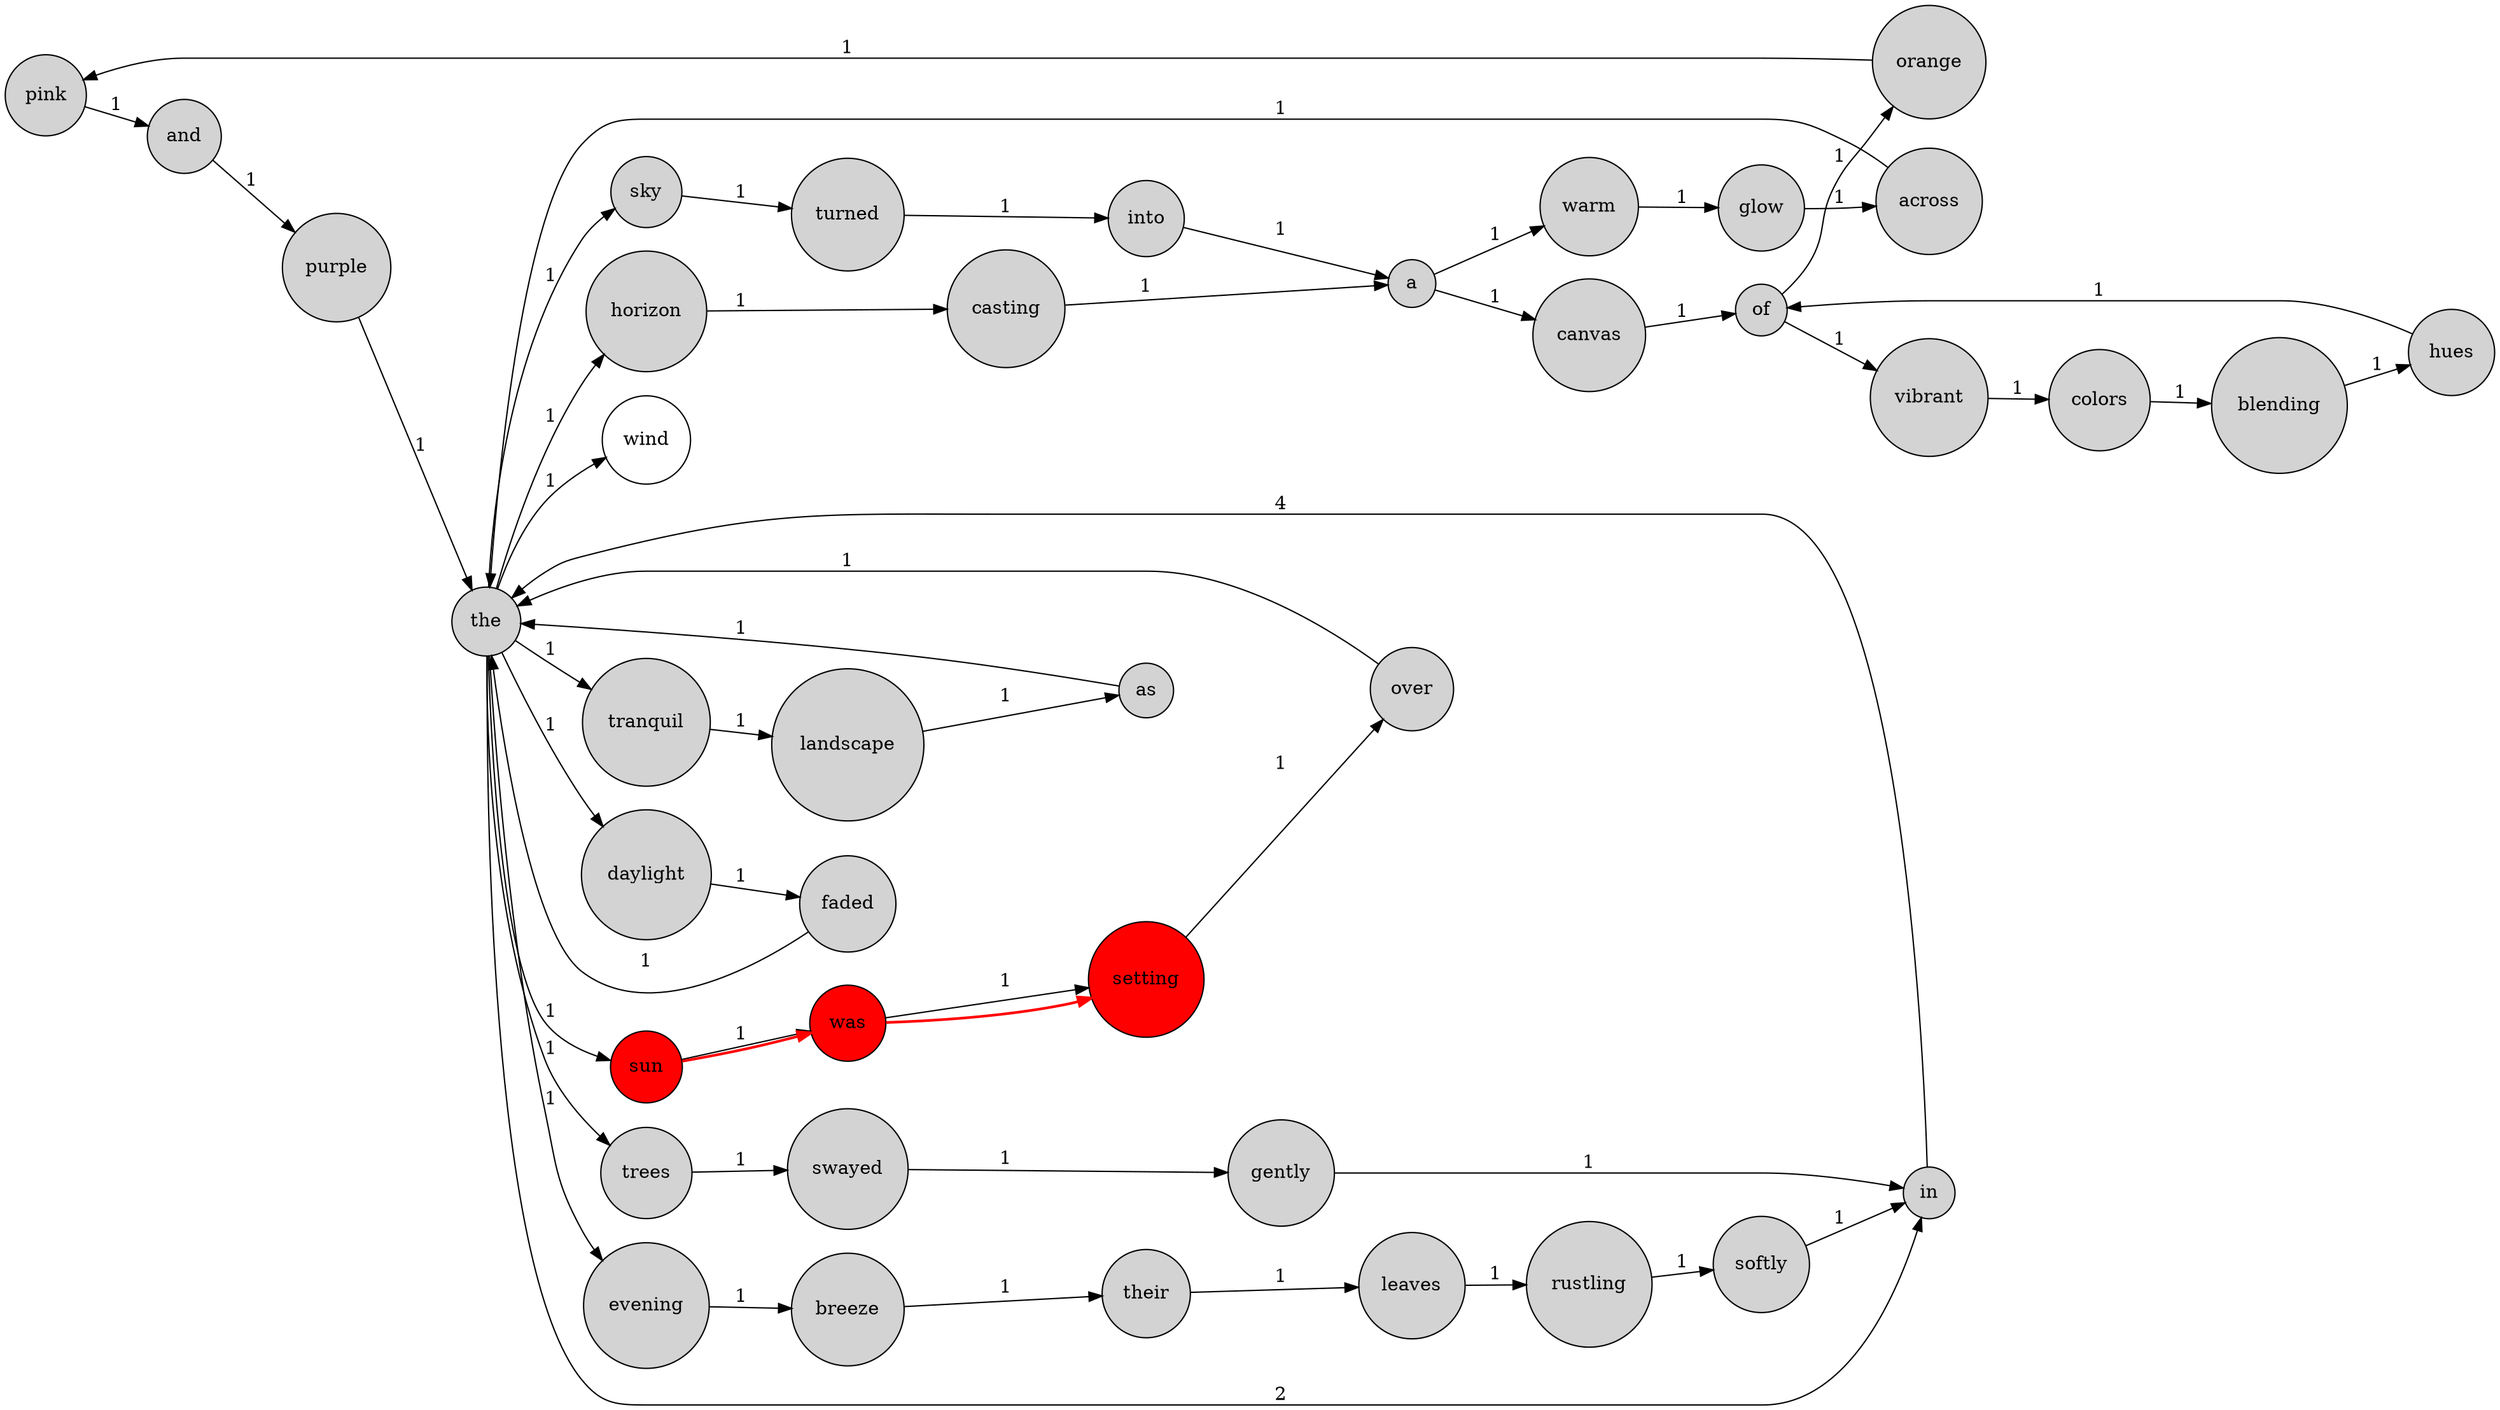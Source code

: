 digraph G {
  rankdir=LR;
  node[shape=circle];
  "pink" [style=filled, fillcolor=lightgray];
  "swayed" [style=filled, fillcolor=lightgray];
  "turned" [style=filled, fillcolor=lightgray];
  "their" [style=filled, fillcolor=lightgray];
  "hues" [style=filled, fillcolor=lightgray];
  "rustling" [style=filled, fillcolor=lightgray];
  "trees" [style=filled, fillcolor=lightgray];
  "sun" [style=filled, fillcolor=lightgray];
  "colors" [style=filled, fillcolor=lightgray];
  "setting" [style=filled, fillcolor=lightgray];
  "into" [style=filled, fillcolor=lightgray];
  "across" [style=filled, fillcolor=lightgray];
  "leaves" [style=filled, fillcolor=lightgray];
  "and" [style=filled, fillcolor=lightgray];
  "of" [style=filled, fillcolor=lightgray];
  "casting" [style=filled, fillcolor=lightgray];
  "blending" [style=filled, fillcolor=lightgray];
  "sky" [style=filled, fillcolor=lightgray];
  "over" [style=filled, fillcolor=lightgray];
  "a" [style=filled, fillcolor=lightgray];
  "vibrant" [style=filled, fillcolor=lightgray];
  "canvas" [style=filled, fillcolor=lightgray];
  "faded" [style=filled, fillcolor=lightgray];
  "in" [style=filled, fillcolor=lightgray];
  "was" [style=filled, fillcolor=lightgray];
  "tranquil" [style=filled, fillcolor=lightgray];
  "breeze" [style=filled, fillcolor=lightgray];
  "orange" [style=filled, fillcolor=lightgray];
  "the" [style=filled, fillcolor=lightgray];
  "horizon" [style=filled, fillcolor=lightgray];
  "as" [style=filled, fillcolor=lightgray];
  "warm" [style=filled, fillcolor=lightgray];
  "daylight" [style=filled, fillcolor=lightgray];
  "gently" [style=filled, fillcolor=lightgray];
  "purple" [style=filled, fillcolor=lightgray];
  "evening" [style=filled, fillcolor=lightgray];
  "glow" [style=filled, fillcolor=lightgray];
  "softly" [style=filled, fillcolor=lightgray];
  "landscape" [style=filled, fillcolor=lightgray];
  "pink" -> "and" [label="1"];
  "swayed" -> "gently" [label="1"];
  "turned" -> "into" [label="1"];
  "their" -> "leaves" [label="1"];
  "hues" -> "of" [label="1"];
  "rustling" -> "softly" [label="1"];
  "trees" -> "swayed" [label="1"];
  "sun" -> "was" [label="1"];
  "colors" -> "blending" [label="1"];
  "setting" -> "over" [label="1"];
  "into" -> "a" [label="1"];
  "across" -> "the" [label="1"];
  "leaves" -> "rustling" [label="1"];
  "and" -> "purple" [label="1"];
  "of" -> "orange" [label="1"];
  "of" -> "vibrant" [label="1"];
  "casting" -> "a" [label="1"];
  "blending" -> "hues" [label="1"];
  "sky" -> "turned" [label="1"];
  "over" -> "the" [label="1"];
  "a" -> "warm" [label="1"];
  "a" -> "canvas" [label="1"];
  "vibrant" -> "colors" [label="1"];
  "canvas" -> "of" [label="1"];
  "faded" -> "the" [label="1"];
  "in" -> "the" [label="4"];
  "was" -> "setting" [label="1"];
  "tranquil" -> "landscape" [label="1"];
  "breeze" -> "their" [label="1"];
  "orange" -> "pink" [label="1"];
  "the" -> "sky" [label="1"];
  "the" -> "horizon" [label="1"];
  "the" -> "daylight" [label="1"];
  "the" -> "in" [label="2"];
  "the" -> "tranquil" [label="1"];
  "the" -> "evening" [label="1"];
  "the" -> "sun" [label="1"];
  "the" -> "trees" [label="1"];
  "the" -> "wind" [label="1"];
  "horizon" -> "casting" [label="1"];
  "as" -> "the" [label="1"];
  "warm" -> "glow" [label="1"];
  "daylight" -> "faded" [label="1"];
  "gently" -> "in" [label="1"];
  "purple" -> "the" [label="1"];
  "evening" -> "breeze" [label="1"];
  "glow" -> "across" [label="1"];
  "softly" -> "in" [label="1"];
  "landscape" -> "as" [label="1"];
  "sun" [style=filled, fillcolor=red];
  "was" [style=filled, fillcolor=red];
  "setting" [style=filled, fillcolor=red];
  "sun" -> "was" [color=red, style=bold];
  "was" -> "setting" [color=red, style=bold];
}

